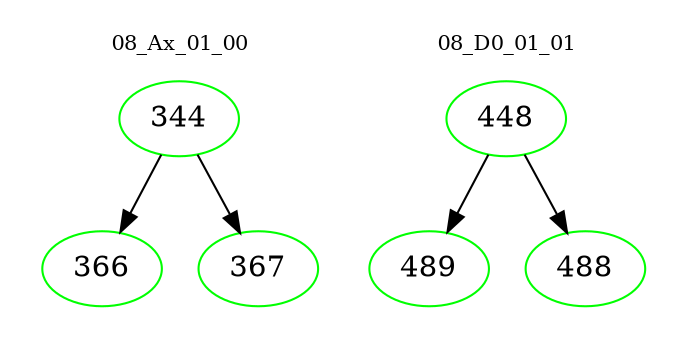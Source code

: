 digraph{
subgraph cluster_0 {
color = white
label = "08_Ax_01_00";
fontsize=10;
T0_344 [label="344", color="green"]
T0_344 -> T0_366 [color="black"]
T0_366 [label="366", color="green"]
T0_344 -> T0_367 [color="black"]
T0_367 [label="367", color="green"]
}
subgraph cluster_1 {
color = white
label = "08_D0_01_01";
fontsize=10;
T1_448 [label="448", color="green"]
T1_448 -> T1_489 [color="black"]
T1_489 [label="489", color="green"]
T1_448 -> T1_488 [color="black"]
T1_488 [label="488", color="green"]
}
}
